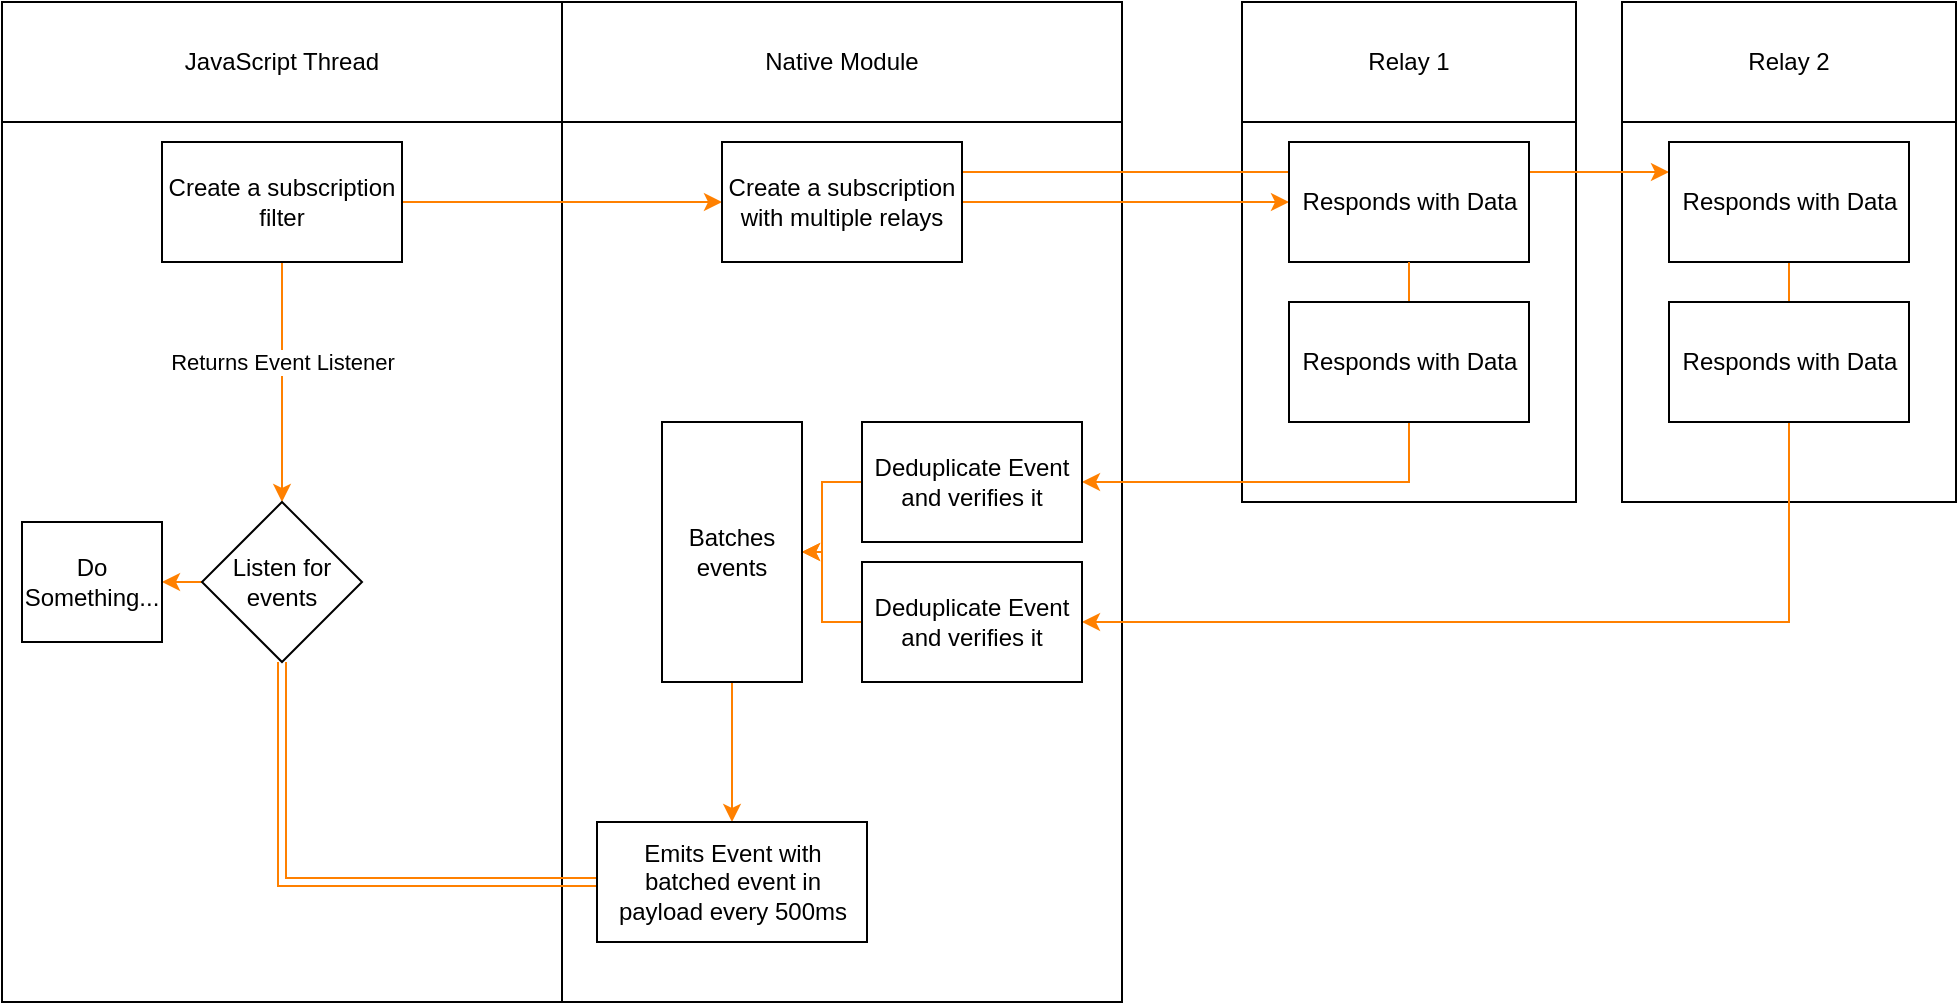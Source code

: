 <mxfile version="21.1.2" type="device">
  <diagram name="Page-1" id="wtLVO1stVSxAbOeJHJb2">
    <mxGraphModel dx="3044" dy="1649" grid="1" gridSize="10" guides="1" tooltips="1" connect="1" arrows="1" fold="1" page="1" pageScale="1" pageWidth="827" pageHeight="1169" math="0" shadow="0">
      <root>
        <mxCell id="0" />
        <mxCell id="1" parent="0" />
        <mxCell id="vkpBGpc29pR133805690-13" value="" style="rounded=0;whiteSpace=wrap;html=1;" vertex="1" parent="1">
          <mxGeometry x="850" y="140" width="167" height="190" as="geometry" />
        </mxCell>
        <mxCell id="vkpBGpc29pR133805690-11" value="" style="rounded=0;whiteSpace=wrap;html=1;" vertex="1" parent="1">
          <mxGeometry x="660" y="140" width="167" height="190" as="geometry" />
        </mxCell>
        <mxCell id="vkpBGpc29pR133805690-9" value="" style="rounded=0;whiteSpace=wrap;html=1;" vertex="1" parent="1">
          <mxGeometry x="320" y="135" width="280" height="445" as="geometry" />
        </mxCell>
        <mxCell id="vkpBGpc29pR133805690-1" value="" style="rounded=0;whiteSpace=wrap;html=1;" vertex="1" parent="1">
          <mxGeometry x="40" y="130" width="280" height="450" as="geometry" />
        </mxCell>
        <mxCell id="vkpBGpc29pR133805690-4" value="JavaScript Thread" style="rounded=0;whiteSpace=wrap;html=1;" vertex="1" parent="1">
          <mxGeometry x="40" y="80" width="280" height="60" as="geometry" />
        </mxCell>
        <mxCell id="vkpBGpc29pR133805690-5" value="Native Module" style="rounded=0;whiteSpace=wrap;html=1;" vertex="1" parent="1">
          <mxGeometry x="320" y="80" width="280" height="60" as="geometry" />
        </mxCell>
        <mxCell id="vkpBGpc29pR133805690-8" style="edgeStyle=orthogonalEdgeStyle;rounded=0;orthogonalLoop=1;jettySize=auto;html=1;exitX=1;exitY=0.5;exitDx=0;exitDy=0;entryX=0;entryY=0.5;entryDx=0;entryDy=0;strokeColor=#FF8000;" edge="1" parent="1" source="vkpBGpc29pR133805690-6" target="vkpBGpc29pR133805690-7">
          <mxGeometry relative="1" as="geometry" />
        </mxCell>
        <mxCell id="vkpBGpc29pR133805690-37" style="edgeStyle=orthogonalEdgeStyle;rounded=0;orthogonalLoop=1;jettySize=auto;html=1;exitX=0.5;exitY=1;exitDx=0;exitDy=0;entryX=0.5;entryY=0;entryDx=0;entryDy=0;strokeColor=#FF8000;" edge="1" parent="1" source="vkpBGpc29pR133805690-6" target="vkpBGpc29pR133805690-39">
          <mxGeometry relative="1" as="geometry">
            <mxPoint x="180" y="250" as="targetPoint" />
          </mxGeometry>
        </mxCell>
        <mxCell id="vkpBGpc29pR133805690-38" value="Returns Event Listener" style="edgeLabel;html=1;align=center;verticalAlign=middle;resizable=0;points=[];" vertex="1" connectable="0" parent="vkpBGpc29pR133805690-37">
          <mxGeometry x="-0.179" relative="1" as="geometry">
            <mxPoint as="offset" />
          </mxGeometry>
        </mxCell>
        <mxCell id="vkpBGpc29pR133805690-6" value="Create a subscription filter" style="rounded=0;whiteSpace=wrap;html=1;" vertex="1" parent="1">
          <mxGeometry x="120" y="150" width="120" height="60" as="geometry" />
        </mxCell>
        <mxCell id="vkpBGpc29pR133805690-19" style="edgeStyle=orthogonalEdgeStyle;rounded=0;orthogonalLoop=1;jettySize=auto;html=1;exitX=1;exitY=0.5;exitDx=0;exitDy=0;entryX=0;entryY=0.5;entryDx=0;entryDy=0;strokeColor=#FF8000;" edge="1" parent="1" source="vkpBGpc29pR133805690-7" target="vkpBGpc29pR133805690-15">
          <mxGeometry relative="1" as="geometry" />
        </mxCell>
        <mxCell id="vkpBGpc29pR133805690-20" style="edgeStyle=orthogonalEdgeStyle;rounded=0;orthogonalLoop=1;jettySize=auto;html=1;exitX=1;exitY=0.25;exitDx=0;exitDy=0;entryX=0;entryY=0.25;entryDx=0;entryDy=0;strokeColor=#FF8000;" edge="1" parent="1" source="vkpBGpc29pR133805690-7" target="vkpBGpc29pR133805690-17">
          <mxGeometry relative="1" as="geometry" />
        </mxCell>
        <mxCell id="vkpBGpc29pR133805690-7" value="Create a subscription with multiple relays" style="rounded=0;whiteSpace=wrap;html=1;" vertex="1" parent="1">
          <mxGeometry x="400" y="150" width="120" height="60" as="geometry" />
        </mxCell>
        <mxCell id="vkpBGpc29pR133805690-12" value="Relay 1" style="rounded=0;whiteSpace=wrap;html=1;" vertex="1" parent="1">
          <mxGeometry x="660" y="80" width="167" height="60" as="geometry" />
        </mxCell>
        <mxCell id="vkpBGpc29pR133805690-14" value="Relay 2" style="rounded=0;whiteSpace=wrap;html=1;" vertex="1" parent="1">
          <mxGeometry x="850" y="80" width="167" height="60" as="geometry" />
        </mxCell>
        <mxCell id="vkpBGpc29pR133805690-15" value="Responds with Data" style="rounded=0;whiteSpace=wrap;html=1;" vertex="1" parent="1">
          <mxGeometry x="683.5" y="150" width="120" height="60" as="geometry" />
        </mxCell>
        <mxCell id="vkpBGpc29pR133805690-25" style="edgeStyle=orthogonalEdgeStyle;rounded=0;orthogonalLoop=1;jettySize=auto;html=1;entryX=1;entryY=0.5;entryDx=0;entryDy=0;exitX=0.5;exitY=1;exitDx=0;exitDy=0;strokeColor=#FF8000;" edge="1" parent="1" source="vkpBGpc29pR133805690-17" target="vkpBGpc29pR133805690-29">
          <mxGeometry relative="1" as="geometry">
            <mxPoint x="964" y="210" as="sourcePoint" />
            <Array as="points">
              <mxPoint x="934" y="390" />
            </Array>
          </mxGeometry>
        </mxCell>
        <mxCell id="vkpBGpc29pR133805690-28" style="edgeStyle=orthogonalEdgeStyle;rounded=0;orthogonalLoop=1;jettySize=auto;html=1;entryX=1;entryY=0.5;entryDx=0;entryDy=0;exitX=0.5;exitY=1;exitDx=0;exitDy=0;strokeColor=#FF8000;" edge="1" parent="1" source="vkpBGpc29pR133805690-15" target="vkpBGpc29pR133805690-23">
          <mxGeometry relative="1" as="geometry">
            <mxPoint x="934" y="210" as="sourcePoint" />
            <Array as="points">
              <mxPoint x="744" y="320" />
            </Array>
          </mxGeometry>
        </mxCell>
        <mxCell id="vkpBGpc29pR133805690-16" value="Responds with Data" style="rounded=0;whiteSpace=wrap;html=1;" vertex="1" parent="1">
          <mxGeometry x="683.5" y="230" width="120" height="60" as="geometry" />
        </mxCell>
        <mxCell id="vkpBGpc29pR133805690-17" value="Responds with Data" style="rounded=0;whiteSpace=wrap;html=1;" vertex="1" parent="1">
          <mxGeometry x="873.5" y="150" width="120" height="60" as="geometry" />
        </mxCell>
        <mxCell id="vkpBGpc29pR133805690-18" value="Responds with Data" style="rounded=0;whiteSpace=wrap;html=1;" vertex="1" parent="1">
          <mxGeometry x="873.5" y="230" width="120" height="60" as="geometry" />
        </mxCell>
        <mxCell id="vkpBGpc29pR133805690-32" style="edgeStyle=orthogonalEdgeStyle;rounded=0;orthogonalLoop=1;jettySize=auto;html=1;exitX=0;exitY=0.5;exitDx=0;exitDy=0;entryX=1;entryY=0.5;entryDx=0;entryDy=0;strokeColor=#FF8000;" edge="1" parent="1" source="vkpBGpc29pR133805690-23" target="vkpBGpc29pR133805690-30">
          <mxGeometry relative="1" as="geometry">
            <Array as="points">
              <mxPoint x="450" y="320" />
              <mxPoint x="450" y="355" />
            </Array>
          </mxGeometry>
        </mxCell>
        <mxCell id="vkpBGpc29pR133805690-23" value="Deduplicate Event and verifies it" style="rounded=0;whiteSpace=wrap;html=1;" vertex="1" parent="1">
          <mxGeometry x="470" y="290" width="110" height="60" as="geometry" />
        </mxCell>
        <mxCell id="vkpBGpc29pR133805690-33" style="edgeStyle=orthogonalEdgeStyle;rounded=0;orthogonalLoop=1;jettySize=auto;html=1;exitX=0;exitY=0.5;exitDx=0;exitDy=0;entryX=1;entryY=0.5;entryDx=0;entryDy=0;strokeColor=#FF8000;" edge="1" parent="1" source="vkpBGpc29pR133805690-29" target="vkpBGpc29pR133805690-30">
          <mxGeometry relative="1" as="geometry">
            <mxPoint x="440" y="350" as="targetPoint" />
            <Array as="points">
              <mxPoint x="450" y="390" />
              <mxPoint x="450" y="355" />
            </Array>
          </mxGeometry>
        </mxCell>
        <mxCell id="vkpBGpc29pR133805690-29" value="Deduplicate Event and verifies it" style="rounded=0;whiteSpace=wrap;html=1;" vertex="1" parent="1">
          <mxGeometry x="470" y="360" width="110" height="60" as="geometry" />
        </mxCell>
        <mxCell id="vkpBGpc29pR133805690-35" style="edgeStyle=orthogonalEdgeStyle;rounded=0;orthogonalLoop=1;jettySize=auto;html=1;exitX=0.5;exitY=1;exitDx=0;exitDy=0;entryX=0.5;entryY=0;entryDx=0;entryDy=0;strokeColor=#FF8000;" edge="1" parent="1" source="vkpBGpc29pR133805690-30" target="vkpBGpc29pR133805690-34">
          <mxGeometry relative="1" as="geometry" />
        </mxCell>
        <mxCell id="vkpBGpc29pR133805690-30" value="Batches events" style="rounded=0;whiteSpace=wrap;html=1;" vertex="1" parent="1">
          <mxGeometry x="370" y="290" width="70" height="130" as="geometry" />
        </mxCell>
        <mxCell id="vkpBGpc29pR133805690-40" style="edgeStyle=orthogonalEdgeStyle;rounded=0;orthogonalLoop=1;jettySize=auto;html=1;exitX=0;exitY=0.5;exitDx=0;exitDy=0;entryX=0.5;entryY=1;entryDx=0;entryDy=0;shape=link;strokeColor=#FF8000;" edge="1" parent="1" source="vkpBGpc29pR133805690-34" target="vkpBGpc29pR133805690-39">
          <mxGeometry relative="1" as="geometry" />
        </mxCell>
        <mxCell id="vkpBGpc29pR133805690-34" value="Emits Event with batched event in payload every 500ms" style="rounded=0;whiteSpace=wrap;html=1;" vertex="1" parent="1">
          <mxGeometry x="337.5" y="490" width="135" height="60" as="geometry" />
        </mxCell>
        <mxCell id="vkpBGpc29pR133805690-42" style="edgeStyle=orthogonalEdgeStyle;rounded=0;orthogonalLoop=1;jettySize=auto;html=1;exitX=0;exitY=0.5;exitDx=0;exitDy=0;entryX=1;entryY=0.5;entryDx=0;entryDy=0;strokeColor=#FF8000;" edge="1" parent="1" source="vkpBGpc29pR133805690-39" target="vkpBGpc29pR133805690-41">
          <mxGeometry relative="1" as="geometry" />
        </mxCell>
        <mxCell id="vkpBGpc29pR133805690-39" value="Listen for events" style="rhombus;whiteSpace=wrap;html=1;" vertex="1" parent="1">
          <mxGeometry x="140" y="330" width="80" height="80" as="geometry" />
        </mxCell>
        <mxCell id="vkpBGpc29pR133805690-41" value="Do Something..." style="rounded=0;whiteSpace=wrap;html=1;" vertex="1" parent="1">
          <mxGeometry x="50" y="340" width="70" height="60" as="geometry" />
        </mxCell>
      </root>
    </mxGraphModel>
  </diagram>
</mxfile>
